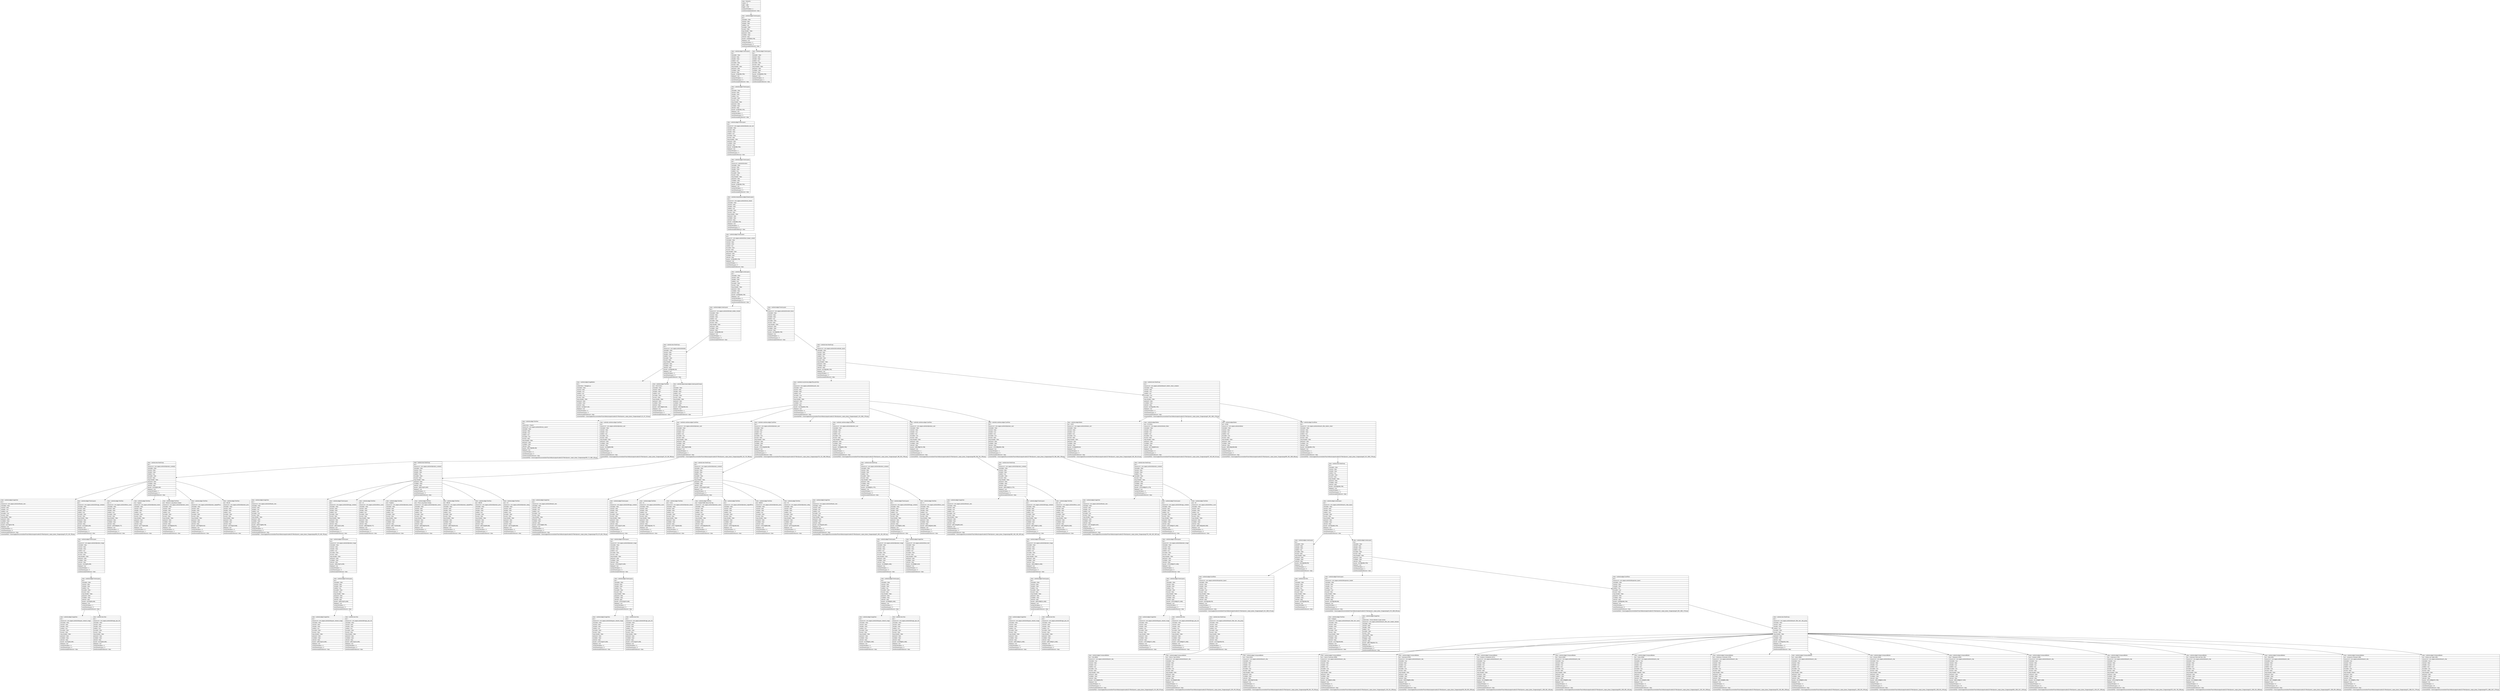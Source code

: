 digraph Layout {

	node [shape=record fontname=Arial];

	0	[label="{class = hierarchy\l|rotation = 0\l|width = 1080\l|height = 1794\l|numberOfChildren = 1\l|eventGeneratedOnElement = false \l}"]
	1	[label="{class = android.widget.FrameLayout\l|text = \l|checkable = false\l|checked = false\l|clickable = false\l|enabled = true\l|focusable = false\l|focused = false\l|long-clickable = false\l|password = false\l|scrollable = false\l|selected = false\l|bounds = [0,0][1080,1794]\l|displayed = true\l|numberOfChildren = 2\l|numInParentLayout = 0\l|eventGeneratedOnElement = false \l}"]
	2	[label="{class = android.widget.FrameLayout\l|text = \l|checkable = false\l|checked = false\l|clickable = false\l|enabled = true\l|focusable = false\l|focused = false\l|long-clickable = false\l|password = false\l|scrollable = false\l|selected = false\l|bounds = [0,0][1080,1794]\l|displayed = true\l|numberOfChildren = 1\l|numInParentLayout = 0\l|eventGeneratedOnElement = false \l}"]
	3	[label="{class = android.widget.FrameLayout\l|text = \l|checkable = false\l|checked = false\l|clickable = false\l|enabled = true\l|focusable = false\l|focused = false\l|long-clickable = false\l|password = false\l|scrollable = false\l|selected = false\l|bounds = [0,63][1080,1794]\l|displayed = true\l|numberOfChildren = 0\l|numInParentLayout = 1\l|eventGeneratedOnElement = false \l}"]
	4	[label="{class = android.widget.FrameLayout\l|text = \l|checkable = false\l|checked = false\l|clickable = false\l|enabled = true\l|focusable = false\l|focused = false\l|long-clickable = false\l|password = false\l|scrollable = false\l|selected = false\l|bounds = [0,0][1080,1794]\l|displayed = true\l|numberOfChildren = 1\l|numInParentLayout = 0\l|eventGeneratedOnElement = false \l}"]
	5	[label="{class = android.widget.FrameLayout\l|text = \l|resource-id = com.zappos.android:id/action_bar_root\l|checkable = false\l|checked = false\l|clickable = false\l|enabled = true\l|focusable = false\l|focused = false\l|long-clickable = false\l|password = false\l|scrollable = false\l|selected = false\l|bounds = [0,0][1080,1794]\l|displayed = true\l|numberOfChildren = 1\l|numInParentLayout = 0\l|eventGeneratedOnElement = false \l}"]
	6	[label="{class = android.widget.FrameLayout\l|text = \l|resource-id = android:id/content\l|checkable = false\l|checked = false\l|clickable = false\l|enabled = true\l|focusable = false\l|focused = false\l|long-clickable = false\l|password = false\l|scrollable = false\l|selected = false\l|bounds = [0,0][1080,1794]\l|displayed = true\l|numberOfChildren = 1\l|numInParentLayout = 0\l|eventGeneratedOnElement = false \l}"]
	7	[label="{class = androidx.drawerlayout.widget.DrawerLayout\l|text = \l|resource-id = com.zappos.android:id/cart_drawer\l|checkable = false\l|checked = false\l|clickable = false\l|enabled = true\l|focusable = false\l|focused = false\l|long-clickable = false\l|password = false\l|scrollable = false\l|selected = false\l|bounds = [0,0][1080,1794]\l|displayed = true\l|numberOfChildren = 1\l|numInParentLayout = 0\l|eventGeneratedOnElement = false \l}"]
	8	[label="{class = android.widget.FrameLayout\l|text = \l|resource-id = com.zappos.android:id/cart_drawer_content\l|checkable = false\l|checked = false\l|clickable = false\l|enabled = true\l|focusable = false\l|focused = false\l|long-clickable = false\l|password = false\l|scrollable = false\l|selected = false\l|bounds = [0,63][1080,1794]\l|displayed = true\l|numberOfChildren = 1\l|numInParentLayout = 0\l|eventGeneratedOnElement = false \l}"]
	9	[label="{class = android.widget.LinearLayout\l|text = \l|checkable = false\l|checked = false\l|clickable = false\l|enabled = true\l|focusable = false\l|focused = false\l|long-clickable = false\l|password = false\l|scrollable = false\l|selected = false\l|bounds = [0,63][1080,1794]\l|displayed = true\l|numberOfChildren = 2\l|numInParentLayout = 0\l|eventGeneratedOnElement = false \l}"]
	10	[label="{class = android.widget.LinearLayout\l|text = \l|resource-id = com.zappos.android:id/simple_toolbar_includer\l|checkable = false\l|checked = false\l|clickable = false\l|enabled = true\l|focusable = false\l|focused = false\l|long-clickable = false\l|password = false\l|scrollable = false\l|selected = false\l|bounds = [0,63][1080,210]\l|displayed = true\l|numberOfChildren = 1\l|numInParentLayout = 0\l|eventGeneratedOnElement = false \l}"]
	11	[label="{class = android.widget.FrameLayout\l|text = \l|resource-id = com.zappos.android:id/content_frame\l|checkable = false\l|checked = false\l|clickable = false\l|enabled = true\l|focusable = false\l|focused = false\l|long-clickable = false\l|password = false\l|scrollable = false\l|selected = false\l|bounds = [0,210][1080,1794]\l|displayed = true\l|numberOfChildren = 1\l|numInParentLayout = 0\l|eventGeneratedOnElement = false \l}"]
	12	[label="{class = android.view.ViewGroup\l|text = \l|resource-id = com.zappos.android:id/toolbar\l|checkable = false\l|checked = false\l|clickable = false\l|enabled = true\l|focusable = false\l|focused = false\l|long-clickable = false\l|password = false\l|scrollable = false\l|selected = false\l|bounds = [0,63][1080,210]\l|displayed = true\l|numberOfChildren = 3\l|numInParentLayout = 0\l|eventGeneratedOnElement = false \l}"]
	13	[label="{class = android.view.ViewGroup\l|text = \l|resource-id = com.zappos.android:id/coordinator_layout\l|checkable = false\l|checked = false\l|clickable = false\l|enabled = true\l|focusable = false\l|focused = false\l|long-clickable = false\l|password = false\l|scrollable = false\l|selected = false\l|bounds = [0,210][1080,1794]\l|displayed = true\l|numberOfChildren = 2\l|numInParentLayout = 0\l|eventGeneratedOnElement = false \l}"]
	14	[label="{class = android.widget.ImageButton\l|text = \l|content-desc = Navigate up\l|checkable = false\l|checked = false\l|clickable = true\l|enabled = true\l|focusable = true\l|focused = false\l|long-clickable = false\l|password = false\l|scrollable = false\l|selected = false\l|bounds = [0,63][147,210]\l|displayed = true\l|numberOfChildren = 0\l|numInParentLayout = 0\l|eventGeneratedOnElement = false \l|screenshotPath = /Users/saghar/Documents/dev/Final-Artifacts/output/models/15-Filter/dynamic_output_phase_2/zappos/pngs/0_63_147_210.png\l}"]
	15	[label="{class = android.widget.TextView\l|text = 91212 items\l|checkable = false\l|checked = false\l|clickable = false\l|enabled = true\l|focusable = false\l|focused = false\l|long-clickable = false\l|password = false\l|scrollable = false\l|selected = false\l|bounds = [189,108][424,165]\l|displayed = true\l|numberOfChildren = 0\l|numInParentLayout = 0\l|eventGeneratedOnElement = false \l}"]
	16	[label="{class = androidx.appcompat.widget.LinearLayoutCompat\l|text = \l|checkable = false\l|checked = false\l|clickable = false\l|enabled = true\l|focusable = false\l|focused = false\l|long-clickable = false\l|password = false\l|scrollable = false\l|selected = false\l|bounds = [953,63][1080,210]\l|displayed = true\l|numberOfChildren = 1\l|numInParentLayout = 0\l|eventGeneratedOnElement = false \l}"]
	17	[label="{class = androidx.recyclerview.widget.RecyclerView\l|text = \l|resource-id = com.zappos.android:id/recycler_view\l|checkable = false\l|checked = false\l|clickable = false\l|enabled = true\l|focusable = true\l|focused = false\l|long-clickable = false\l|password = false\l|scrollable = true\l|selected = false\l|bounds = [0,210][1080,1794]\l|displayed = true\l|numberOfChildren = 6\l|numInParentLayout = 0\l|eventGeneratedOnElement = false \l|screenshotPath = /Users/saghar/Documents/dev/Final-Artifacts/output/models/15-Filter/dynamic_output_phase_2/zappos/pngs/0_210_1080_1794.png\l}"]
	18	[label="{class = android.view.ViewGroup\l|text = \l|resource-id = com.zappos.android:id/search_bottom_sheet_container\l|checkable = false\l|checked = false\l|clickable = true\l|enabled = true\l|focusable = true\l|focused = false\l|long-clickable = false\l|password = false\l|scrollable = false\l|selected = false\l|bounds = [0,482][1080,1794]\l|displayed = true\l|numberOfChildren = 4\l|numInParentLayout = 0\l|eventGeneratedOnElement = false \l|screenshotPath = /Users/saghar/Documents/dev/Final-Artifacts/output/models/15-Filter/dynamic_output_phase_2/zappos/pngs/0_482_1080_1794.png\l}"]
	19	[label="{class = android.widget.TextView\l|text = \l|content-desc = Search\l|resource-id = com.zappos.android:id/menu_search\l|checkable = false\l|checked = false\l|clickable = true\l|enabled = true\l|focusable = true\l|focused = false\l|long-clickable = false\l|password = false\l|scrollable = false\l|selected = false\l|bounds = [953,73][1080,199]\l|displayed = true\l|numberOfChildren = 0\l|numInParentLayout = 0\l|eventGeneratedOnElement = false \l|screenshotPath = /Users/saghar/Documents/dev/Final-Artifacts/output/models/15-Filter/dynamic_output_phase_2/zappos/pngs/953_73_1080_199.png\l}"]
	20	[label="{class = androidx.cardview.widget.CardView\l|text = \l|resource-id = com.zappos.android:id/product_card\l|checkable = false\l|checked = false\l|clickable = true\l|enabled = true\l|focusable = true\l|focused = false\l|long-clickable = false\l|password = false\l|scrollable = false\l|selected = false\l|bounds = [0,210][360,998]\l|displayed = true\l|numberOfChildren = 1\l|numInParentLayout = 0\l|eventGeneratedOnElement = false \l|screenshotPath = /Users/saghar/Documents/dev/Final-Artifacts/output/models/15-Filter/dynamic_output_phase_2/zappos/pngs/0_210_360_998.png\l}"]
	21	[label="{class = androidx.cardview.widget.CardView\l|text = \l|resource-id = com.zappos.android:id/product_card\l|checkable = false\l|checked = false\l|clickable = true\l|enabled = true\l|focusable = true\l|focused = false\l|long-clickable = false\l|password = false\l|scrollable = false\l|selected = false\l|bounds = [360,210][720,998]\l|displayed = true\l|numberOfChildren = 1\l|numInParentLayout = 1\l|eventGeneratedOnElement = false \l|screenshotPath = /Users/saghar/Documents/dev/Final-Artifacts/output/models/15-Filter/dynamic_output_phase_2/zappos/pngs/360_210_720_998.png\l}"]
	22	[label="{class = androidx.cardview.widget.CardView\l|text = \l|resource-id = com.zappos.android:id/product_card\l|checkable = false\l|checked = false\l|clickable = true\l|enabled = true\l|focusable = true\l|focused = false\l|long-clickable = false\l|password = false\l|scrollable = false\l|selected = false\l|bounds = [720,210][1080,998]\l|displayed = true\l|numberOfChildren = 1\l|numInParentLayout = 2\l|eventGeneratedOnElement = false \l|screenshotPath = /Users/saghar/Documents/dev/Final-Artifacts/output/models/15-Filter/dynamic_output_phase_2/zappos/pngs/720_210_1080_998.png\l}"]
	23	[label="{class = androidx.cardview.widget.CardView\l|text = \l|resource-id = com.zappos.android:id/product_card\l|checkable = false\l|checked = false\l|clickable = true\l|enabled = true\l|focusable = true\l|focused = false\l|long-clickable = false\l|password = false\l|scrollable = false\l|selected = false\l|bounds = [0,998][360,1786]\l|displayed = true\l|numberOfChildren = 1\l|numInParentLayout = 3\l|eventGeneratedOnElement = false \l|screenshotPath = /Users/saghar/Documents/dev/Final-Artifacts/output/models/15-Filter/dynamic_output_phase_2/zappos/pngs/0_998_360_1786.png\l}"]
	24	[label="{class = androidx.cardview.widget.CardView\l|text = \l|resource-id = com.zappos.android:id/product_card\l|checkable = false\l|checked = false\l|clickable = true\l|enabled = true\l|focusable = true\l|focused = false\l|long-clickable = false\l|password = false\l|scrollable = false\l|selected = false\l|bounds = [360,998][720,1786]\l|displayed = true\l|numberOfChildren = 1\l|numInParentLayout = 4\l|eventGeneratedOnElement = false \l|screenshotPath = /Users/saghar/Documents/dev/Final-Artifacts/output/models/15-Filter/dynamic_output_phase_2/zappos/pngs/360_998_720_1786.png\l}"]
	25	[label="{class = androidx.cardview.widget.CardView\l|text = \l|resource-id = com.zappos.android:id/product_card\l|checkable = false\l|checked = false\l|clickable = true\l|enabled = true\l|focusable = true\l|focused = false\l|long-clickable = false\l|password = false\l|scrollable = false\l|selected = false\l|bounds = [720,998][1080,1786]\l|displayed = true\l|numberOfChildren = 1\l|numInParentLayout = 5\l|eventGeneratedOnElement = false \l|screenshotPath = /Users/saghar/Documents/dev/Final-Artifacts/output/models/15-Filter/dynamic_output_phase_2/zappos/pngs/720_998_1080_1786.png\l}"]
	26	[label="{class = android.widget.Button\l|text = SORT\l|resource-id = com.zappos.android:id/select_sort\l|checkable = false\l|checked = false\l|clickable = true\l|enabled = true\l|focusable = true\l|focused = false\l|long-clickable = false\l|password = false\l|scrollable = false\l|selected = false\l|bounds = [0,482][238,613]\l|displayed = true\l|numberOfChildren = 0\l|numInParentLayout = 0\l|eventGeneratedOnElement = false \l|screenshotPath = /Users/saghar/Documents/dev/Final-Artifacts/output/models/15-Filter/dynamic_output_phase_2/zappos/pngs/0_482_238_613.png\l}"]
	27	[label="{class = android.widget.Button\l|text = FILTER(1)\l|resource-id = com.zappos.android:id/select_filters\l|checkable = false\l|checked = false\l|clickable = true\l|enabled = true\l|focusable = true\l|focused = false\l|long-clickable = false\l|password = false\l|scrollable = false\l|selected = false\l|bounds = [527,482][849,613]\l|displayed = true\l|numberOfChildren = 0\l|numInParentLayout = 1\l|eventGeneratedOnElement = false \l|screenshotPath = /Users/saghar/Documents/dev/Final-Artifacts/output/models/15-Filter/dynamic_output_phase_2/zappos/pngs/527_482_849_613.png\l}"]
	28	[label="{class = android.widget.Button\l|text = DONE\l|resource-id = com.zappos.android:id/done\l|checkable = false\l|checked = false\l|clickable = true\l|enabled = true\l|focusable = true\l|focused = false\l|long-clickable = false\l|password = false\l|scrollable = false\l|selected = false\l|bounds = [849,482][1080,608]\l|displayed = true\l|numberOfChildren = 0\l|numInParentLayout = 2\l|eventGeneratedOnElement = false \l|screenshotPath = /Users/saghar/Documents/dev/Final-Artifacts/output/models/15-Filter/dynamic_output_phase_2/zappos/pngs/849_482_1080_608.png\l}"]
	29	[label="{class = android.widget.ScrollView\l|text = \l|resource-id = com.zappos.android:id/search_filter_bottom_sheet\l|checkable = false\l|checked = false\l|clickable = false\l|enabled = true\l|focusable = true\l|focused = false\l|long-clickable = false\l|password = false\l|scrollable = true\l|selected = false\l|bounds = [0,613][1080,1794]\l|displayed = true\l|numberOfChildren = 1\l|numInParentLayout = 0\l|eventGeneratedOnElement = false \l|screenshotPath = /Users/saghar/Documents/dev/Final-Artifacts/output/models/15-Filter/dynamic_output_phase_2/zappos/pngs/0_613_1080_1794.png\l}"]
	30	[label="{class = android.view.ViewGroup\l|text = \l|resource-id = com.zappos.android:id/product_container\l|checkable = false\l|checked = false\l|clickable = false\l|enabled = true\l|focusable = false\l|focused = false\l|long-clickable = false\l|password = false\l|scrollable = false\l|selected = false\l|bounds = [9,221][351,987]\l|displayed = true\l|numberOfChildren = 7\l|numInParentLayout = 0\l|eventGeneratedOnElement = false \l}"]
	31	[label="{class = android.view.ViewGroup\l|text = \l|resource-id = com.zappos.android:id/product_container\l|checkable = false\l|checked = false\l|clickable = false\l|enabled = true\l|focusable = false\l|focused = false\l|long-clickable = false\l|password = false\l|scrollable = false\l|selected = false\l|bounds = [369,221][711,987]\l|displayed = true\l|numberOfChildren = 8\l|numInParentLayout = 0\l|eventGeneratedOnElement = false \l}"]
	32	[label="{class = android.view.ViewGroup\l|text = \l|resource-id = com.zappos.android:id/product_container\l|checkable = false\l|checked = false\l|clickable = false\l|enabled = true\l|focusable = false\l|focused = false\l|long-clickable = false\l|password = false\l|scrollable = false\l|selected = false\l|bounds = [729,221][1071,987]\l|displayed = true\l|numberOfChildren = 8\l|numInParentLayout = 0\l|eventGeneratedOnElement = false \l}"]
	33	[label="{class = android.view.ViewGroup\l|text = \l|resource-id = com.zappos.android:id/product_container\l|checkable = false\l|checked = false\l|clickable = false\l|enabled = true\l|focusable = false\l|focused = false\l|long-clickable = false\l|password = false\l|scrollable = false\l|selected = false\l|bounds = [9,1009][351,1775]\l|displayed = true\l|numberOfChildren = 3\l|numInParentLayout = 0\l|eventGeneratedOnElement = false \l}"]
	34	[label="{class = android.view.ViewGroup\l|text = \l|resource-id = com.zappos.android:id/product_container\l|checkable = false\l|checked = false\l|clickable = false\l|enabled = true\l|focusable = false\l|focused = false\l|long-clickable = false\l|password = false\l|scrollable = false\l|selected = false\l|bounds = [369,1009][711,1775]\l|displayed = true\l|numberOfChildren = 3\l|numInParentLayout = 0\l|eventGeneratedOnElement = false \l}"]
	35	[label="{class = android.view.ViewGroup\l|text = \l|resource-id = com.zappos.android:id/product_container\l|checkable = false\l|checked = false\l|clickable = false\l|enabled = true\l|focusable = false\l|focused = false\l|long-clickable = false\l|password = false\l|scrollable = false\l|selected = false\l|bounds = [729,1009][1071,1775]\l|displayed = true\l|numberOfChildren = 3\l|numInParentLayout = 0\l|eventGeneratedOnElement = false \l}"]
	36	[label="{class = android.view.ViewGroup\l|text = \l|checkable = false\l|checked = false\l|clickable = false\l|enabled = true\l|focusable = false\l|focused = false\l|long-clickable = false\l|password = false\l|scrollable = false\l|selected = false\l|bounds = [0,613][1080,1794]\l|displayed = true\l|numberOfChildren = 1\l|numInParentLayout = 0\l|eventGeneratedOnElement = false \l}"]
	37	[label="{class = android.widget.ImageView\l|text = \l|resource-id = com.zappos.android:id/hearts_view\l|checkable = false\l|checked = false\l|clickable = true\l|enabled = true\l|focusable = true\l|focused = false\l|long-clickable = false\l|password = false\l|scrollable = false\l|selected = false\l|bounds = [9,673][109,799]\l|displayed = true\l|numberOfChildren = 0\l|numInParentLayout = 0\l|eventGeneratedOnElement = false \l|screenshotPath = /Users/saghar/Documents/dev/Final-Artifacts/output/models/15-Filter/dynamic_output_phase_2/zappos/pngs/9_673_109_799.png\l}"]
	38	[label="{class = android.widget.FrameLayout\l|text = \l|resource-id = com.zappos.android:id/image_container\l|checkable = false\l|checked = false\l|clickable = false\l|enabled = true\l|focusable = false\l|focused = false\l|long-clickable = false\l|password = false\l|scrollable = false\l|selected = false\l|bounds = [9,221][351,694]\l|displayed = true\l|numberOfChildren = 1\l|numInParentLayout = 0\l|eventGeneratedOnElement = false \l}"]
	39	[label="{class = android.widget.TextView\l|text = 4\l|resource-id = com.zappos.android:id/love_count\l|checkable = false\l|checked = false\l|clickable = false\l|enabled = true\l|focusable = false\l|focused = false\l|long-clickable = false\l|password = false\l|scrollable = false\l|selected = false\l|bounds = [108,694][340,777]\l|displayed = true\l|numberOfChildren = 0\l|numInParentLayout = 0\l|eventGeneratedOnElement = false \l}"]
	40	[label="{class = android.widget.TextView\l|text = Capezio\l|resource-id = com.zappos.android:id/product_brand\l|checkable = false\l|checked = false\l|clickable = false\l|enabled = true\l|focusable = false\l|focused = false\l|long-clickable = false\l|password = false\l|scrollable = false\l|selected = false\l|bounds = [20,777][340,828]\l|displayed = true\l|numberOfChildren = 0\l|numInParentLayout = 1\l|eventGeneratedOnElement = false \l}"]
	41	[label="{class = android.widget.TextView\l|text = Women's Long-Sleeve Unitard\l|resource-id = com.zappos.android:id/product_name\l|checkable = false\l|checked = false\l|clickable = false\l|enabled = true\l|focusable = false\l|focused = false\l|long-clickable = false\l|password = false\l|scrollable = false\l|selected = false\l|bounds = [20,828][340,879]\l|displayed = true\l|numberOfChildren = 0\l|numInParentLayout = 2\l|eventGeneratedOnElement = false \l}"]
	42	[label="{class = android.widget.TextView\l|text = \l|resource-id = com.zappos.android:id/product_originalPrice\l|checkable = false\l|checked = false\l|clickable = false\l|enabled = true\l|focusable = false\l|focused = false\l|long-clickable = false\l|password = false\l|scrollable = false\l|selected = false\l|bounds = [20,879][340,915]\l|displayed = true\l|numberOfChildren = 0\l|numInParentLayout = 3\l|eventGeneratedOnElement = false \l}"]
	43	[label="{class = android.widget.TextView\l|text = $31.00\l|resource-id = com.zappos.android:id/product_price\l|checkable = false\l|checked = false\l|clickable = false\l|enabled = true\l|focusable = false\l|focused = false\l|long-clickable = false\l|password = false\l|scrollable = false\l|selected = false\l|bounds = [20,915][135,966]\l|displayed = true\l|numberOfChildren = 0\l|numInParentLayout = 4\l|eventGeneratedOnElement = false \l}"]
	44	[label="{class = android.widget.ImageView\l|text = \l|resource-id = com.zappos.android:id/hearts_view\l|checkable = false\l|checked = false\l|clickable = true\l|enabled = true\l|focusable = true\l|focused = false\l|long-clickable = false\l|password = false\l|scrollable = false\l|selected = false\l|bounds = [369,673][469,799]\l|displayed = true\l|numberOfChildren = 0\l|numInParentLayout = 0\l|eventGeneratedOnElement = false \l|screenshotPath = /Users/saghar/Documents/dev/Final-Artifacts/output/models/15-Filter/dynamic_output_phase_2/zappos/pngs/369_673_469_799.png\l}"]
	45	[label="{class = android.widget.FrameLayout\l|text = \l|resource-id = com.zappos.android:id/image_container\l|checkable = false\l|checked = false\l|clickable = false\l|enabled = true\l|focusable = false\l|focused = false\l|long-clickable = false\l|password = false\l|scrollable = false\l|selected = false\l|bounds = [369,221][711,694]\l|displayed = true\l|numberOfChildren = 1\l|numInParentLayout = 0\l|eventGeneratedOnElement = false \l}"]
	46	[label="{class = android.widget.TextView\l|text = 13\l|resource-id = com.zappos.android:id/love_count\l|checkable = false\l|checked = false\l|clickable = false\l|enabled = true\l|focusable = false\l|focused = false\l|long-clickable = false\l|password = false\l|scrollable = false\l|selected = false\l|bounds = [468,694][700,777]\l|displayed = true\l|numberOfChildren = 0\l|numInParentLayout = 0\l|eventGeneratedOnElement = false \l}"]
	47	[label="{class = android.widget.TextView\l|text = Toad&Co\l|resource-id = com.zappos.android:id/product_brand\l|checkable = false\l|checked = false\l|clickable = false\l|enabled = true\l|focusable = false\l|focused = false\l|long-clickable = false\l|password = false\l|scrollable = false\l|selected = false\l|bounds = [380,777][700,828]\l|displayed = true\l|numberOfChildren = 0\l|numInParentLayout = 1\l|eventGeneratedOnElement = false \l}"]
	48	[label="{class = android.widget.TextView\l|text = Primo Long Sleeve Henley\l|resource-id = com.zappos.android:id/product_name\l|checkable = false\l|checked = false\l|clickable = false\l|enabled = true\l|focusable = false\l|focused = false\l|long-clickable = false\l|password = false\l|scrollable = false\l|selected = false\l|bounds = [380,828][700,879]\l|displayed = true\l|numberOfChildren = 0\l|numInParentLayout = 2\l|eventGeneratedOnElement = false \l}"]
	49	[label="{class = android.widget.TextView\l|text = $50.00\l|resource-id = com.zappos.android:id/product_originalPrice\l|checkable = false\l|checked = false\l|clickable = false\l|enabled = true\l|focusable = false\l|focused = false\l|long-clickable = false\l|password = false\l|scrollable = false\l|selected = false\l|bounds = [380,879][700,915]\l|displayed = true\l|numberOfChildren = 0\l|numInParentLayout = 3\l|eventGeneratedOnElement = false \l}"]
	50	[label="{class = android.widget.TextView\l|text = $39.99\l|resource-id = com.zappos.android:id/product_price\l|checkable = false\l|checked = false\l|clickable = false\l|enabled = true\l|focusable = false\l|focused = false\l|long-clickable = false\l|password = false\l|scrollable = false\l|selected = false\l|bounds = [380,915][495,966]\l|displayed = true\l|numberOfChildren = 0\l|numInParentLayout = 4\l|eventGeneratedOnElement = false \l}"]
	51	[label="{class = android.widget.TextView\l|text = 3.0\l|resource-id = com.zappos.android:id/product_rating\l|checkable = false\l|checked = false\l|clickable = false\l|enabled = true\l|focusable = false\l|focused = false\l|long-clickable = false\l|password = false\l|scrollable = false\l|selected = false\l|bounds = [614,921][690,964]\l|displayed = true\l|numberOfChildren = 0\l|numInParentLayout = 5\l|eventGeneratedOnElement = false \l}"]
	52	[label="{class = android.widget.ImageView\l|text = \l|resource-id = com.zappos.android:id/hearts_view\l|checkable = false\l|checked = false\l|clickable = true\l|enabled = true\l|focusable = true\l|focused = false\l|long-clickable = false\l|password = false\l|scrollable = false\l|selected = false\l|bounds = [729,673][829,799]\l|displayed = true\l|numberOfChildren = 0\l|numInParentLayout = 0\l|eventGeneratedOnElement = false \l|screenshotPath = /Users/saghar/Documents/dev/Final-Artifacts/output/models/15-Filter/dynamic_output_phase_2/zappos/pngs/729_673_829_799.png\l}"]
	53	[label="{class = android.widget.FrameLayout\l|text = \l|resource-id = com.zappos.android:id/image_container\l|checkable = false\l|checked = false\l|clickable = false\l|enabled = true\l|focusable = false\l|focused = false\l|long-clickable = false\l|password = false\l|scrollable = false\l|selected = false\l|bounds = [729,221][1071,694]\l|displayed = true\l|numberOfChildren = 1\l|numInParentLayout = 0\l|eventGeneratedOnElement = false \l}"]
	54	[label="{class = android.widget.TextView\l|text = 31\l|resource-id = com.zappos.android:id/love_count\l|checkable = false\l|checked = false\l|clickable = false\l|enabled = true\l|focusable = false\l|focused = false\l|long-clickable = false\l|password = false\l|scrollable = false\l|selected = false\l|bounds = [828,694][1060,777]\l|displayed = true\l|numberOfChildren = 0\l|numInParentLayout = 0\l|eventGeneratedOnElement = false \l}"]
	55	[label="{class = android.widget.TextView\l|text = CeCe\l|resource-id = com.zappos.android:id/product_brand\l|checkable = false\l|checked = false\l|clickable = false\l|enabled = true\l|focusable = false\l|focused = false\l|long-clickable = false\l|password = false\l|scrollable = false\l|selected = false\l|bounds = [740,777][1060,828]\l|displayed = true\l|numberOfChildren = 0\l|numInParentLayout = 1\l|eventGeneratedOnElement = false \l}"]
	56	[label="{class = android.widget.TextView\l|text = Double Ruffle Sleeve Knit Top\l|resource-id = com.zappos.android:id/product_name\l|checkable = false\l|checked = false\l|clickable = false\l|enabled = true\l|focusable = false\l|focused = false\l|long-clickable = false\l|password = false\l|scrollable = false\l|selected = false\l|bounds = [740,828][1060,879]\l|displayed = true\l|numberOfChildren = 0\l|numInParentLayout = 2\l|eventGeneratedOnElement = false \l}"]
	57	[label="{class = android.widget.TextView\l|text = \l|resource-id = com.zappos.android:id/product_originalPrice\l|checkable = false\l|checked = false\l|clickable = false\l|enabled = true\l|focusable = false\l|focused = false\l|long-clickable = false\l|password = false\l|scrollable = false\l|selected = false\l|bounds = [740,879][1060,915]\l|displayed = true\l|numberOfChildren = 0\l|numInParentLayout = 3\l|eventGeneratedOnElement = false \l}"]
	58	[label="{class = android.widget.TextView\l|text = $48.95\l|resource-id = com.zappos.android:id/product_price\l|checkable = false\l|checked = false\l|clickable = false\l|enabled = true\l|focusable = false\l|focused = false\l|long-clickable = false\l|password = false\l|scrollable = false\l|selected = false\l|bounds = [740,915][855,966]\l|displayed = true\l|numberOfChildren = 0\l|numInParentLayout = 4\l|eventGeneratedOnElement = false \l}"]
	59	[label="{class = android.widget.TextView\l|text = 5.0\l|resource-id = com.zappos.android:id/product_rating\l|checkable = false\l|checked = false\l|clickable = false\l|enabled = true\l|focusable = false\l|focused = false\l|long-clickable = false\l|password = false\l|scrollable = false\l|selected = false\l|bounds = [974,921][1050,964]\l|displayed = true\l|numberOfChildren = 0\l|numInParentLayout = 5\l|eventGeneratedOnElement = false \l}"]
	60	[label="{class = android.widget.ImageView\l|text = \l|resource-id = com.zappos.android:id/hearts_view\l|checkable = false\l|checked = false\l|clickable = true\l|enabled = true\l|focusable = true\l|focused = false\l|long-clickable = false\l|password = false\l|scrollable = false\l|selected = false\l|bounds = [9,1461][109,1587]\l|displayed = true\l|numberOfChildren = 0\l|numInParentLayout = 0\l|eventGeneratedOnElement = false \l|screenshotPath = /Users/saghar/Documents/dev/Final-Artifacts/output/models/15-Filter/dynamic_output_phase_2/zappos/pngs/9_1461_109_1587.png\l}"]
	61	[label="{class = android.widget.FrameLayout\l|text = \l|resource-id = com.zappos.android:id/image_container\l|checkable = false\l|checked = false\l|clickable = false\l|enabled = true\l|focusable = false\l|focused = false\l|long-clickable = false\l|password = false\l|scrollable = false\l|selected = false\l|bounds = [9,1009][351,1482]\l|displayed = true\l|numberOfChildren = 2\l|numInParentLayout = 0\l|eventGeneratedOnElement = false \l}"]
	62	[label="{class = android.widget.TextView\l|text = 0\l|resource-id = com.zappos.android:id/love_count\l|checkable = false\l|checked = false\l|clickable = false\l|enabled = true\l|focusable = false\l|focused = false\l|long-clickable = false\l|password = false\l|scrollable = false\l|selected = false\l|bounds = [108,1482][340,1565]\l|displayed = true\l|numberOfChildren = 0\l|numInParentLayout = 0\l|eventGeneratedOnElement = false \l}"]
	63	[label="{class = android.widget.ImageView\l|text = \l|resource-id = com.zappos.android:id/hearts_view\l|checkable = false\l|checked = false\l|clickable = true\l|enabled = true\l|focusable = true\l|focused = false\l|long-clickable = false\l|password = false\l|scrollable = false\l|selected = false\l|bounds = [369,1461][469,1587]\l|displayed = true\l|numberOfChildren = 0\l|numInParentLayout = 0\l|eventGeneratedOnElement = false \l|screenshotPath = /Users/saghar/Documents/dev/Final-Artifacts/output/models/15-Filter/dynamic_output_phase_2/zappos/pngs/369_1461_469_1587.png\l}"]
	64	[label="{class = android.widget.FrameLayout\l|text = \l|resource-id = com.zappos.android:id/image_container\l|checkable = false\l|checked = false\l|clickable = false\l|enabled = true\l|focusable = false\l|focused = false\l|long-clickable = false\l|password = false\l|scrollable = false\l|selected = false\l|bounds = [369,1009][711,1482]\l|displayed = true\l|numberOfChildren = 1\l|numInParentLayout = 0\l|eventGeneratedOnElement = false \l}"]
	65	[label="{class = android.widget.TextView\l|text = 23\l|resource-id = com.zappos.android:id/love_count\l|checkable = false\l|checked = false\l|clickable = false\l|enabled = true\l|focusable = false\l|focused = false\l|long-clickable = false\l|password = false\l|scrollable = false\l|selected = false\l|bounds = [468,1482][700,1565]\l|displayed = true\l|numberOfChildren = 0\l|numInParentLayout = 0\l|eventGeneratedOnElement = false \l}"]
	66	[label="{class = android.widget.ImageView\l|text = \l|resource-id = com.zappos.android:id/hearts_view\l|checkable = false\l|checked = false\l|clickable = true\l|enabled = true\l|focusable = true\l|focused = false\l|long-clickable = false\l|password = false\l|scrollable = false\l|selected = false\l|bounds = [729,1461][829,1587]\l|displayed = true\l|numberOfChildren = 0\l|numInParentLayout = 0\l|eventGeneratedOnElement = false \l|screenshotPath = /Users/saghar/Documents/dev/Final-Artifacts/output/models/15-Filter/dynamic_output_phase_2/zappos/pngs/729_1461_829_1587.png\l}"]
	67	[label="{class = android.widget.FrameLayout\l|text = \l|resource-id = com.zappos.android:id/image_container\l|checkable = false\l|checked = false\l|clickable = false\l|enabled = true\l|focusable = false\l|focused = false\l|long-clickable = false\l|password = false\l|scrollable = false\l|selected = false\l|bounds = [729,1009][1071,1482]\l|displayed = true\l|numberOfChildren = 1\l|numInParentLayout = 0\l|eventGeneratedOnElement = false \l}"]
	68	[label="{class = android.widget.TextView\l|text = 26\l|resource-id = com.zappos.android:id/love_count\l|checkable = false\l|checked = false\l|clickable = false\l|enabled = true\l|focusable = false\l|focused = false\l|long-clickable = false\l|password = false\l|scrollable = false\l|selected = false\l|bounds = [828,1482][1060,1565]\l|displayed = true\l|numberOfChildren = 0\l|numInParentLayout = 0\l|eventGeneratedOnElement = false \l}"]
	69	[label="{class = android.widget.LinearLayout\l|text = \l|resource-id = com.zappos.android:id/search_chips_layout\l|checkable = false\l|checked = false\l|clickable = false\l|enabled = true\l|focusable = false\l|focused = false\l|long-clickable = false\l|password = false\l|scrollable = false\l|selected = false\l|bounds = [0,613][1080,1794]\l|displayed = true\l|numberOfChildren = 2\l|numInParentLayout = 0\l|eventGeneratedOnElement = false \l}"]
	70	[label="{class = android.widget.FrameLayout\l|text = \l|resource-id = com.zappos.android:id/product_image\l|checkable = false\l|checked = false\l|clickable = false\l|enabled = true\l|focusable = false\l|focused = false\l|long-clickable = false\l|password = false\l|scrollable = false\l|selected = false\l|bounds = [9,221][351,694]\l|displayed = true\l|numberOfChildren = 1\l|numInParentLayout = 0\l|eventGeneratedOnElement = false \l}"]
	71	[label="{class = android.widget.FrameLayout\l|text = \l|resource-id = com.zappos.android:id/product_image\l|checkable = false\l|checked = false\l|clickable = false\l|enabled = true\l|focusable = false\l|focused = false\l|long-clickable = false\l|password = false\l|scrollable = false\l|selected = false\l|bounds = [369,221][711,694]\l|displayed = true\l|numberOfChildren = 1\l|numInParentLayout = 0\l|eventGeneratedOnElement = false \l}"]
	72	[label="{class = android.widget.FrameLayout\l|text = \l|resource-id = com.zappos.android:id/product_image\l|checkable = false\l|checked = false\l|clickable = false\l|enabled = true\l|focusable = false\l|focused = false\l|long-clickable = false\l|password = false\l|scrollable = false\l|selected = false\l|bounds = [729,221][1071,694]\l|displayed = true\l|numberOfChildren = 1\l|numInParentLayout = 0\l|eventGeneratedOnElement = false \l}"]
	73	[label="{class = android.widget.FrameLayout\l|text = \l|resource-id = com.zappos.android:id/product_image\l|checkable = false\l|checked = false\l|clickable = false\l|enabled = true\l|focusable = false\l|focused = false\l|long-clickable = false\l|password = false\l|scrollable = false\l|selected = false\l|bounds = [9,1009][351,1482]\l|displayed = true\l|numberOfChildren = 1\l|numInParentLayout = 0\l|eventGeneratedOnElement = false \l}"]
	74	[label="{class = android.widget.ImageView\l|text = \l|resource-id = com.zappos.android:id/new_item\l|checkable = false\l|checked = false\l|clickable = false\l|enabled = true\l|focusable = false\l|focused = false\l|long-clickable = false\l|password = false\l|scrollable = false\l|selected = false\l|bounds = [9,1009][62,1122]\l|displayed = true\l|numberOfChildren = 0\l|numInParentLayout = 0\l|eventGeneratedOnElement = false \l}"]
	75	[label="{class = android.widget.FrameLayout\l|text = \l|resource-id = com.zappos.android:id/product_image\l|checkable = false\l|checked = false\l|clickable = false\l|enabled = true\l|focusable = false\l|focused = false\l|long-clickable = false\l|password = false\l|scrollable = false\l|selected = false\l|bounds = [369,1009][711,1482]\l|displayed = true\l|numberOfChildren = 1\l|numInParentLayout = 0\l|eventGeneratedOnElement = false \l}"]
	76	[label="{class = android.widget.FrameLayout\l|text = \l|resource-id = com.zappos.android:id/product_image\l|checkable = false\l|checked = false\l|clickable = false\l|enabled = true\l|focusable = false\l|focused = false\l|long-clickable = false\l|password = false\l|scrollable = false\l|selected = false\l|bounds = [729,1009][1071,1482]\l|displayed = true\l|numberOfChildren = 1\l|numInParentLayout = 0\l|eventGeneratedOnElement = false \l}"]
	77	[label="{class = android.widget.LinearLayout\l|text = \l|checkable = false\l|checked = false\l|clickable = false\l|enabled = true\l|focusable = false\l|focused = false\l|long-clickable = false\l|password = false\l|scrollable = false\l|selected = false\l|bounds = [0,613][1080,678]\l|displayed = true\l|numberOfChildren = 2\l|numInParentLayout = 0\l|eventGeneratedOnElement = false \l}"]
	78	[label="{class = android.widget.LinearLayout\l|text = \l|checkable = false\l|checked = false\l|clickable = false\l|enabled = true\l|focusable = false\l|focused = false\l|long-clickable = false\l|password = false\l|scrollable = false\l|selected = false\l|bounds = [0,678][1080,1794]\l|displayed = true\l|numberOfChildren = 2\l|numInParentLayout = 1\l|eventGeneratedOnElement = false \l}"]
	79	[label="{class = android.widget.FrameLayout\l|text = \l|checkable = false\l|checked = false\l|clickable = false\l|enabled = true\l|focusable = false\l|focused = false\l|long-clickable = false\l|password = false\l|scrollable = false\l|selected = false\l|bounds = [9,221][351,694]\l|displayed = true\l|numberOfChildren = 2\l|numInParentLayout = 0\l|eventGeneratedOnElement = false \l}"]
	80	[label="{class = android.widget.FrameLayout\l|text = \l|checkable = false\l|checked = false\l|clickable = false\l|enabled = true\l|focusable = false\l|focused = false\l|long-clickable = false\l|password = false\l|scrollable = false\l|selected = false\l|bounds = [369,221][711,694]\l|displayed = true\l|numberOfChildren = 2\l|numInParentLayout = 0\l|eventGeneratedOnElement = false \l}"]
	81	[label="{class = android.widget.FrameLayout\l|text = \l|checkable = false\l|checked = false\l|clickable = false\l|enabled = true\l|focusable = false\l|focused = false\l|long-clickable = false\l|password = false\l|scrollable = false\l|selected = false\l|bounds = [729,221][1071,694]\l|displayed = true\l|numberOfChildren = 2\l|numInParentLayout = 0\l|eventGeneratedOnElement = false \l}"]
	82	[label="{class = android.widget.FrameLayout\l|text = \l|checkable = false\l|checked = false\l|clickable = false\l|enabled = true\l|focusable = false\l|focused = false\l|long-clickable = false\l|password = false\l|scrollable = false\l|selected = false\l|bounds = [9,1009][351,1482]\l|displayed = true\l|numberOfChildren = 2\l|numInParentLayout = 0\l|eventGeneratedOnElement = false \l}"]
	83	[label="{class = android.widget.FrameLayout\l|text = \l|checkable = false\l|checked = false\l|clickable = false\l|enabled = true\l|focusable = false\l|focused = false\l|long-clickable = false\l|password = false\l|scrollable = false\l|selected = false\l|bounds = [369,1009][711,1482]\l|displayed = true\l|numberOfChildren = 2\l|numInParentLayout = 0\l|eventGeneratedOnElement = false \l}"]
	84	[label="{class = android.widget.FrameLayout\l|text = \l|checkable = false\l|checked = false\l|clickable = false\l|enabled = true\l|focusable = false\l|focused = false\l|long-clickable = false\l|password = false\l|scrollable = false\l|selected = false\l|bounds = [729,1009][1071,1482]\l|displayed = true\l|numberOfChildren = 2\l|numInParentLayout = 0\l|eventGeneratedOnElement = false \l}"]
	85	[label="{class = android.widget.ScrollView\l|text = \l|resource-id = com.zappos.android:id/expansion_layout\l|checkable = false\l|checked = false\l|clickable = false\l|enabled = true\l|focusable = true\l|focused = false\l|long-clickable = false\l|password = false\l|scrollable = false\l|selected = false\l|bounds = [0,613][1080,675]\l|displayed = true\l|numberOfChildren = 1\l|numInParentLayout = 0\l|eventGeneratedOnElement = false \l|screenshotPath = /Users/saghar/Documents/dev/Final-Artifacts/output/models/15-Filter/dynamic_output_phase_2/zappos/pngs/0_613_1080_675.png\l}"]
	86	[label="{class = android.view.View\l|text = \l|checkable = false\l|checked = false\l|clickable = false\l|enabled = true\l|focusable = false\l|focused = false\l|long-clickable = false\l|password = false\l|scrollable = false\l|selected = false\l|bounds = [0,675][1080,678]\l|displayed = true\l|numberOfChildren = 0\l|numInParentLayout = 0\l|eventGeneratedOnElement = false \l}"]
	87	[label="{class = android.widget.FrameLayout\l|text = \l|resource-id = com.zappos.android:id/expansion_header\l|checkable = false\l|checked = false\l|clickable = true\l|enabled = true\l|focusable = true\l|focused = false\l|long-clickable = false\l|password = false\l|scrollable = false\l|selected = false\l|bounds = [0,678][1080,804]\l|displayed = true\l|numberOfChildren = 2\l|numInParentLayout = 0\l|eventGeneratedOnElement = false \l|screenshotPath = /Users/saghar/Documents/dev/Final-Artifacts/output/models/15-Filter/dynamic_output_phase_2/zappos/pngs/0_678_1080_804.png\l}"]
	88	[label="{class = android.widget.ScrollView\l|text = \l|resource-id = com.zappos.android:id/expansion_layout\l|checkable = false\l|checked = false\l|clickable = false\l|enabled = true\l|focusable = true\l|focused = false\l|long-clickable = false\l|password = false\l|scrollable = false\l|selected = false\l|bounds = [0,804][1080,1794]\l|displayed = true\l|numberOfChildren = 1\l|numInParentLayout = 0\l|eventGeneratedOnElement = false \l|screenshotPath = /Users/saghar/Documents/dev/Final-Artifacts/output/models/15-Filter/dynamic_output_phase_2/zappos/pngs/0_804_1080_1794.png\l}"]
	89	[label="{class = android.widget.ImageView\l|text = \l|resource-id = com.zappos.android:id/square_network_image\l|checkable = false\l|checked = false\l|clickable = false\l|enabled = true\l|focusable = false\l|focused = false\l|long-clickable = false\l|password = false\l|scrollable = false\l|selected = false\l|bounds = [9,221][351,694]\l|displayed = true\l|numberOfChildren = 0\l|numInParentLayout = 0\l|eventGeneratedOnElement = false \l}"]
	90	[label="{class = android.view.View\l|text = \l|resource-id = com.zappos.android:id/image_grey_tint\l|checkable = false\l|checked = false\l|clickable = false\l|enabled = true\l|focusable = false\l|focused = false\l|long-clickable = false\l|password = false\l|scrollable = false\l|selected = false\l|bounds = [9,221][351,694]\l|displayed = true\l|numberOfChildren = 0\l|numInParentLayout = 0\l|eventGeneratedOnElement = false \l}"]
	91	[label="{class = android.widget.ImageView\l|text = \l|resource-id = com.zappos.android:id/square_network_image\l|checkable = false\l|checked = false\l|clickable = false\l|enabled = true\l|focusable = false\l|focused = false\l|long-clickable = false\l|password = false\l|scrollable = false\l|selected = false\l|bounds = [369,221][711,694]\l|displayed = true\l|numberOfChildren = 0\l|numInParentLayout = 0\l|eventGeneratedOnElement = false \l}"]
	92	[label="{class = android.view.View\l|text = \l|resource-id = com.zappos.android:id/image_grey_tint\l|checkable = false\l|checked = false\l|clickable = false\l|enabled = true\l|focusable = false\l|focused = false\l|long-clickable = false\l|password = false\l|scrollable = false\l|selected = false\l|bounds = [369,221][711,694]\l|displayed = true\l|numberOfChildren = 0\l|numInParentLayout = 0\l|eventGeneratedOnElement = false \l}"]
	93	[label="{class = android.widget.ImageView\l|text = \l|resource-id = com.zappos.android:id/square_network_image\l|checkable = false\l|checked = false\l|clickable = false\l|enabled = true\l|focusable = false\l|focused = false\l|long-clickable = false\l|password = false\l|scrollable = false\l|selected = false\l|bounds = [729,221][1071,694]\l|displayed = true\l|numberOfChildren = 0\l|numInParentLayout = 0\l|eventGeneratedOnElement = false \l}"]
	94	[label="{class = android.view.View\l|text = \l|resource-id = com.zappos.android:id/image_grey_tint\l|checkable = false\l|checked = false\l|clickable = false\l|enabled = true\l|focusable = false\l|focused = false\l|long-clickable = false\l|password = false\l|scrollable = false\l|selected = false\l|bounds = [729,221][1071,694]\l|displayed = true\l|numberOfChildren = 0\l|numInParentLayout = 0\l|eventGeneratedOnElement = false \l}"]
	95	[label="{class = android.widget.ImageView\l|text = \l|resource-id = com.zappos.android:id/square_network_image\l|checkable = false\l|checked = false\l|clickable = false\l|enabled = true\l|focusable = false\l|focused = false\l|long-clickable = false\l|password = false\l|scrollable = false\l|selected = false\l|bounds = [9,1009][351,1482]\l|displayed = true\l|numberOfChildren = 0\l|numInParentLayout = 0\l|eventGeneratedOnElement = false \l}"]
	96	[label="{class = android.view.View\l|text = \l|resource-id = com.zappos.android:id/image_grey_tint\l|checkable = false\l|checked = false\l|clickable = false\l|enabled = true\l|focusable = false\l|focused = false\l|long-clickable = false\l|password = false\l|scrollable = false\l|selected = false\l|bounds = [9,1009][351,1482]\l|displayed = true\l|numberOfChildren = 0\l|numInParentLayout = 0\l|eventGeneratedOnElement = false \l}"]
	97	[label="{class = android.widget.ImageView\l|text = \l|resource-id = com.zappos.android:id/square_network_image\l|checkable = false\l|checked = false\l|clickable = false\l|enabled = true\l|focusable = false\l|focused = false\l|long-clickable = false\l|password = false\l|scrollable = false\l|selected = false\l|bounds = [369,1009][711,1482]\l|displayed = true\l|numberOfChildren = 0\l|numInParentLayout = 0\l|eventGeneratedOnElement = false \l}"]
	98	[label="{class = android.view.View\l|text = \l|resource-id = com.zappos.android:id/image_grey_tint\l|checkable = false\l|checked = false\l|clickable = false\l|enabled = true\l|focusable = false\l|focused = false\l|long-clickable = false\l|password = false\l|scrollable = false\l|selected = false\l|bounds = [369,1009][711,1482]\l|displayed = true\l|numberOfChildren = 0\l|numInParentLayout = 0\l|eventGeneratedOnElement = false \l}"]
	99	[label="{class = android.widget.ImageView\l|text = \l|resource-id = com.zappos.android:id/square_network_image\l|checkable = false\l|checked = false\l|clickable = false\l|enabled = true\l|focusable = false\l|focused = false\l|long-clickable = false\l|password = false\l|scrollable = false\l|selected = false\l|bounds = [729,1009][1071,1482]\l|displayed = true\l|numberOfChildren = 0\l|numInParentLayout = 0\l|eventGeneratedOnElement = false \l}"]
	100	[label="{class = android.view.View\l|text = \l|resource-id = com.zappos.android:id/image_grey_tint\l|checkable = false\l|checked = false\l|clickable = false\l|enabled = true\l|focusable = false\l|focused = false\l|long-clickable = false\l|password = false\l|scrollable = false\l|selected = false\l|bounds = [729,1009][1071,1482]\l|displayed = true\l|numberOfChildren = 0\l|numInParentLayout = 0\l|eventGeneratedOnElement = false \l}"]
	101	[label="{class = android.view.ViewGroup\l|text = \l|resource-id = com.zappos.android:id/search_filter_item_chip_group\l|checkable = false\l|checked = false\l|clickable = false\l|enabled = true\l|focusable = false\l|focused = false\l|long-clickable = false\l|password = false\l|scrollable = false\l|selected = false\l|bounds = [21,613][1059,675]\l|displayed = true\l|numberOfChildren = 1\l|numInParentLayout = 0\l|eventGeneratedOnElement = false \l}"]
	102	[label="{class = android.widget.TextView\l|text = Category\l|resource-id = com.zappos.android:id/search_filter_item_name\l|checkable = false\l|checked = false\l|clickable = false\l|enabled = true\l|focusable = false\l|focused = false\l|long-clickable = false\l|password = false\l|scrollable = false\l|selected = false\l|bounds = [21,678][1059,804]\l|displayed = true\l|numberOfChildren = 0\l|numInParentLayout = 0\l|eventGeneratedOnElement = false \l}"]
	103	[label="{class = android.widget.ImageView\l|text = \l|content-desc = Arrow indicator to open section\l|resource-id = com.zappos.android:id/search_filter_item_header_indicator\l|checkable = false\l|checked = false\l|clickable = false\l|enabled = true\l|focusable = false\l|focused = false\l|long-clickable = false\l|password = false\l|scrollable = false\l|selected = false\l|bounds = [996,709][1059,772]\l|displayed = true\l|numberOfChildren = 0\l|numInParentLayout = 0\l|eventGeneratedOnElement = false \l}"]
	104	[label="{class = android.view.ViewGroup\l|text = \l|resource-id = com.zappos.android:id/search_filter_item_chip_group\l|checkable = false\l|checked = false\l|clickable = false\l|enabled = true\l|focusable = false\l|focused = false\l|long-clickable = false\l|password = false\l|scrollable = false\l|selected = false\l|bounds = [21,804][1059,1794]\l|displayed = true\l|numberOfChildren = 17\l|numInParentLayout = 0\l|eventGeneratedOnElement = false \l}"]
	105	[label="{class = android.widget.CompoundButton\l|text = Girls (8664)\l|resource-id = com.zappos.android:id/search_chip\l|checkable = true\l|checked = false\l|clickable = true\l|enabled = true\l|focusable = true\l|focused = false\l|long-clickable = false\l|password = false\l|scrollable = false\l|selected = false\l|bounds = [21,613][280,675]\l|displayed = true\l|numberOfChildren = 0\l|numInParentLayout = 0\l|eventGeneratedOnElement = false \l|screenshotPath = /Users/saghar/Documents/dev/Final-Artifacts/output/models/15-Filter/dynamic_output_phase_2/zappos/pngs/21_613_280_675.png\l}"]
	106	[label="{class = android.widget.CompoundButton\l|text = Shirts & Tops (24255)\l|resource-id = com.zappos.android:id/search_chip\l|checkable = true\l|checked = false\l|clickable = true\l|enabled = true\l|focusable = true\l|focused = false\l|long-clickable = false\l|password = false\l|scrollable = false\l|selected = false\l|bounds = [21,804][445,930]\l|displayed = true\l|numberOfChildren = 0\l|numInParentLayout = 0\l|eventGeneratedOnElement = false \l|screenshotPath = /Users/saghar/Documents/dev/Final-Artifacts/output/models/15-Filter/dynamic_output_phase_2/zappos/pngs/21_804_445_930.png\l}"]
	107	[label="{class = android.widget.CompoundButton\l|text = Pants (9204)\l|resource-id = com.zappos.android:id/search_chip\l|checkable = true\l|checked = false\l|clickable = true\l|enabled = true\l|focusable = true\l|focused = false\l|long-clickable = false\l|password = false\l|scrollable = false\l|selected = false\l|bounds = [466,804][745,930]\l|displayed = true\l|numberOfChildren = 0\l|numInParentLayout = 1\l|eventGeneratedOnElement = false \l|screenshotPath = /Users/saghar/Documents/dev/Final-Artifacts/output/models/15-Filter/dynamic_output_phase_2/zappos/pngs/466_804_745_930.png\l}"]
	108	[label="{class = android.widget.CompoundButton\l|text = Coats & Outerwear (8990)\l|resource-id = com.zappos.android:id/search_chip\l|checkable = true\l|checked = false\l|clickable = true\l|enabled = true\l|focusable = true\l|focused = false\l|long-clickable = false\l|password = false\l|scrollable = false\l|selected = false\l|bounds = [21,930][515,1056]\l|displayed = true\l|numberOfChildren = 0\l|numInParentLayout = 2\l|eventGeneratedOnElement = false \l|screenshotPath = /Users/saghar/Documents/dev/Final-Artifacts/output/models/15-Filter/dynamic_output_phase_2/zappos/pngs/21_930_515_1056.png\l}"]
	109	[label="{class = android.widget.CompoundButton\l|text = Swimwear (8709)\l|resource-id = com.zappos.android:id/search_chip\l|checkable = true\l|checked = false\l|clickable = true\l|enabled = true\l|focusable = true\l|focused = false\l|long-clickable = false\l|password = false\l|scrollable = false\l|selected = false\l|bounds = [536,930][890,1056]\l|displayed = true\l|numberOfChildren = 0\l|numInParentLayout = 3\l|eventGeneratedOnElement = false \l|screenshotPath = /Users/saghar/Documents/dev/Final-Artifacts/output/models/15-Filter/dynamic_output_phase_2/zappos/pngs/536_930_890_1056.png\l}"]
	110	[label="{class = android.widget.CompoundButton\l|text = Hoodies & Sweatshirts (5971)\l|resource-id = com.zappos.android:id/search_chip\l|checkable = true\l|checked = false\l|clickable = true\l|enabled = true\l|focusable = true\l|focused = false\l|long-clickable = false\l|password = false\l|scrollable = false\l|selected = false\l|bounds = [21,1056][582,1182]\l|displayed = true\l|numberOfChildren = 0\l|numInParentLayout = 4\l|eventGeneratedOnElement = false \l|screenshotPath = /Users/saghar/Documents/dev/Final-Artifacts/output/models/15-Filter/dynamic_output_phase_2/zappos/pngs/21_1056_582_1182.png\l}"]
	111	[label="{class = android.widget.CompoundButton\l|text = Shorts (5282)\l|resource-id = com.zappos.android:id/search_chip\l|checkable = true\l|checked = false\l|clickable = true\l|enabled = true\l|focusable = true\l|focused = false\l|long-clickable = false\l|password = false\l|scrollable = false\l|selected = false\l|bounds = [603,1056][895,1182]\l|displayed = true\l|numberOfChildren = 0\l|numInParentLayout = 5\l|eventGeneratedOnElement = false \l|screenshotPath = /Users/saghar/Documents/dev/Final-Artifacts/output/models/15-Filter/dynamic_output_phase_2/zappos/pngs/603_1056_895_1182.png\l}"]
	112	[label="{class = android.widget.CompoundButton\l|text = Socks (4936)\l|resource-id = com.zappos.android:id/search_chip\l|checkable = true\l|checked = false\l|clickable = true\l|enabled = true\l|focusable = true\l|focused = false\l|long-clickable = false\l|password = false\l|scrollable = false\l|selected = false\l|bounds = [21,1182][304,1308]\l|displayed = true\l|numberOfChildren = 0\l|numInParentLayout = 6\l|eventGeneratedOnElement = false \l|screenshotPath = /Users/saghar/Documents/dev/Final-Artifacts/output/models/15-Filter/dynamic_output_phase_2/zappos/pngs/21_1182_304_1308.png\l}"]
	113	[label="{class = android.widget.CompoundButton\l|text = Underwear & Intimates (4796)\l|resource-id = com.zappos.android:id/search_chip\l|checkable = true\l|checked = false\l|clickable = true\l|enabled = true\l|focusable = true\l|focused = false\l|long-clickable = false\l|password = false\l|scrollable = false\l|selected = false\l|bounds = [325,1182][886,1308]\l|displayed = true\l|numberOfChildren = 0\l|numInParentLayout = 7\l|eventGeneratedOnElement = false \l|screenshotPath = /Users/saghar/Documents/dev/Final-Artifacts/output/models/15-Filter/dynamic_output_phase_2/zappos/pngs/325_1182_886_1308.png\l}"]
	114	[label="{class = android.widget.CompoundButton\l|text = Jeans (4688)\l|resource-id = com.zappos.android:id/search_chip\l|checkable = true\l|checked = false\l|clickable = true\l|enabled = true\l|focusable = true\l|focused = false\l|long-clickable = false\l|password = false\l|scrollable = false\l|selected = false\l|bounds = [21,1308][304,1434]\l|displayed = true\l|numberOfChildren = 0\l|numInParentLayout = 8\l|eventGeneratedOnElement = false \l|screenshotPath = /Users/saghar/Documents/dev/Final-Artifacts/output/models/15-Filter/dynamic_output_phase_2/zappos/pngs/21_1308_304_1434.png\l}"]
	115	[label="{class = android.widget.CompoundButton\l|text = Dresses (4052)\l|resource-id = com.zappos.android:id/search_chip\l|checkable = true\l|checked = false\l|clickable = true\l|enabled = true\l|focusable = true\l|focused = false\l|long-clickable = false\l|password = false\l|scrollable = false\l|selected = false\l|bounds = [325,1308][642,1434]\l|displayed = true\l|numberOfChildren = 0\l|numInParentLayout = 9\l|eventGeneratedOnElement = false \l|screenshotPath = /Users/saghar/Documents/dev/Final-Artifacts/output/models/15-Filter/dynamic_output_phase_2/zappos/pngs/325_1308_642_1434.png\l}"]
	116	[label="{class = android.widget.CompoundButton\l|text = Sleepwear (3359)\l|resource-id = com.zappos.android:id/search_chip\l|checkable = true\l|checked = false\l|clickable = true\l|enabled = true\l|focusable = true\l|focused = false\l|long-clickable = false\l|password = false\l|scrollable = false\l|selected = false\l|bounds = [663,1308][1017,1434]\l|displayed = true\l|numberOfChildren = 0\l|numInParentLayout = 10\l|eventGeneratedOnElement = false \l|screenshotPath = /Users/saghar/Documents/dev/Final-Artifacts/output/models/15-Filter/dynamic_output_phase_2/zappos/pngs/663_1308_1017_1434.png\l}"]
	117	[label="{class = android.widget.CompoundButton\l|text = Sweaters (2460)\l|resource-id = com.zappos.android:id/search_chip\l|checkable = true\l|checked = false\l|clickable = true\l|enabled = true\l|focusable = true\l|focused = false\l|long-clickable = false\l|password = false\l|scrollable = false\l|selected = false\l|bounds = [21,1434][357,1560]\l|displayed = true\l|numberOfChildren = 0\l|numInParentLayout = 11\l|eventGeneratedOnElement = false \l|screenshotPath = /Users/saghar/Documents/dev/Final-Artifacts/output/models/15-Filter/dynamic_output_phase_2/zappos/pngs/21_1434_357_1560.png\l}"]
	118	[label="{class = android.widget.CompoundButton\l|text = Underwear (1729)\l|resource-id = com.zappos.android:id/search_chip\l|checkable = true\l|checked = false\l|clickable = true\l|enabled = true\l|focusable = true\l|focused = false\l|long-clickable = false\l|password = false\l|scrollable = false\l|selected = false\l|bounds = [378,1434][738,1560]\l|displayed = true\l|numberOfChildren = 0\l|numInParentLayout = 12\l|eventGeneratedOnElement = false \l|screenshotPath = /Users/saghar/Documents/dev/Final-Artifacts/output/models/15-Filter/dynamic_output_phase_2/zappos/pngs/378_1434_738_1560.png\l}"]
	119	[label="{class = android.widget.CompoundButton\l|text = Outerwear Pants and Sets (706)\l|resource-id = com.zappos.android:id/search_chip\l|checkable = true\l|checked = false\l|clickable = true\l|enabled = true\l|focusable = true\l|focused = false\l|long-clickable = false\l|password = false\l|scrollable = false\l|selected = false\l|bounds = [21,1560][616,1686]\l|displayed = true\l|numberOfChildren = 0\l|numInParentLayout = 13\l|eventGeneratedOnElement = false \l|screenshotPath = /Users/saghar/Documents/dev/Final-Artifacts/output/models/15-Filter/dynamic_output_phase_2/zappos/pngs/21_1560_616_1686.png\l}"]
	120	[label="{class = android.widget.CompoundButton\l|text = Skirts (664)\l|resource-id = com.zappos.android:id/search_chip\l|checkable = true\l|checked = false\l|clickable = true\l|enabled = true\l|focusable = true\l|focused = false\l|long-clickable = false\l|password = false\l|scrollable = false\l|selected = false\l|bounds = [637,1560][894,1686]\l|displayed = true\l|numberOfChildren = 0\l|numInParentLayout = 14\l|eventGeneratedOnElement = false \l|screenshotPath = /Users/saghar/Documents/dev/Final-Artifacts/output/models/15-Filter/dynamic_output_phase_2/zappos/pngs/637_1560_894_1686.png\l}"]
	121	[label="{class = android.widget.CompoundButton\l|text = Jumpsuits & Rompers (488)\l|resource-id = com.zappos.android:id/search_chip\l|checkable = true\l|checked = false\l|clickable = true\l|enabled = true\l|focusable = true\l|focused = false\l|long-clickable = false\l|password = false\l|scrollable = false\l|selected = false\l|bounds = [21,1686][551,1794]\l|displayed = true\l|numberOfChildren = 0\l|numInParentLayout = 15\l|eventGeneratedOnElement = false \l|screenshotPath = /Users/saghar/Documents/dev/Final-Artifacts/output/models/15-Filter/dynamic_output_phase_2/zappos/pngs/21_1686_551_1794.png\l}"]
	122	[label="{class = android.widget.CompoundButton\l|text = Hosiery and Tights (356)\l|resource-id = com.zappos.android:id/search_chip\l|checkable = true\l|checked = false\l|clickable = true\l|enabled = true\l|focusable = true\l|focused = false\l|long-clickable = false\l|password = false\l|scrollable = false\l|selected = false\l|bounds = [572,1686][1047,1794]\l|displayed = true\l|numberOfChildren = 0\l|numInParentLayout = 16\l|eventGeneratedOnElement = false \l|screenshotPath = /Users/saghar/Documents/dev/Final-Artifacts/output/models/15-Filter/dynamic_output_phase_2/zappos/pngs/572_1686_1047_1794.png\l}"]


	0 -> 1
	1 -> 2
	1 -> 3
	2 -> 4
	4 -> 5
	5 -> 6
	6 -> 7
	7 -> 8
	8 -> 9
	9 -> 10
	9 -> 11
	10 -> 12
	11 -> 13
	12 -> 14
	12 -> 15
	12 -> 16
	13 -> 17
	13 -> 18
	16 -> 19
	17 -> 20
	17 -> 21
	17 -> 22
	17 -> 23
	17 -> 24
	17 -> 25
	18 -> 26
	18 -> 27
	18 -> 28
	18 -> 29
	20 -> 30
	21 -> 31
	22 -> 32
	23 -> 33
	24 -> 34
	25 -> 35
	29 -> 36
	30 -> 37
	30 -> 38
	30 -> 39
	30 -> 40
	30 -> 41
	30 -> 42
	30 -> 43
	31 -> 44
	31 -> 45
	31 -> 46
	31 -> 47
	31 -> 48
	31 -> 49
	31 -> 50
	31 -> 51
	32 -> 52
	32 -> 53
	32 -> 54
	32 -> 55
	32 -> 56
	32 -> 57
	32 -> 58
	32 -> 59
	33 -> 60
	33 -> 61
	33 -> 62
	34 -> 63
	34 -> 64
	34 -> 65
	35 -> 66
	35 -> 67
	35 -> 68
	36 -> 69
	38 -> 70
	45 -> 71
	53 -> 72
	61 -> 73
	61 -> 74
	64 -> 75
	67 -> 76
	69 -> 77
	69 -> 78
	70 -> 79
	71 -> 80
	72 -> 81
	73 -> 82
	75 -> 83
	76 -> 84
	77 -> 85
	77 -> 86
	78 -> 87
	78 -> 88
	79 -> 89
	79 -> 90
	80 -> 91
	80 -> 92
	81 -> 93
	81 -> 94
	82 -> 95
	82 -> 96
	83 -> 97
	83 -> 98
	84 -> 99
	84 -> 100
	85 -> 101
	87 -> 102
	87 -> 103
	88 -> 104
	101 -> 105
	104 -> 106
	104 -> 107
	104 -> 108
	104 -> 109
	104 -> 110
	104 -> 111
	104 -> 112
	104 -> 113
	104 -> 114
	104 -> 115
	104 -> 116
	104 -> 117
	104 -> 118
	104 -> 119
	104 -> 120
	104 -> 121
	104 -> 122


}